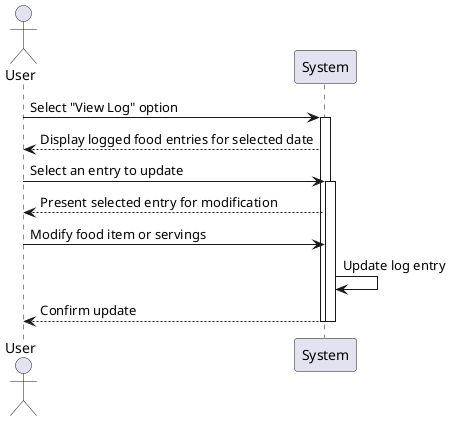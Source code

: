 @startuml uc6
actor User
participant "System" as System

User -> System : Select "View Log" option
activate System

System --> User : Display logged food entries for selected date
User -> System : Select an entry to update
activate System

System --> User : Present selected entry for modification
User -> System : Modify food item or servings
System -> System : Update log entry
System --> User : Confirm update
deactivate System
deactivate System

@enduml